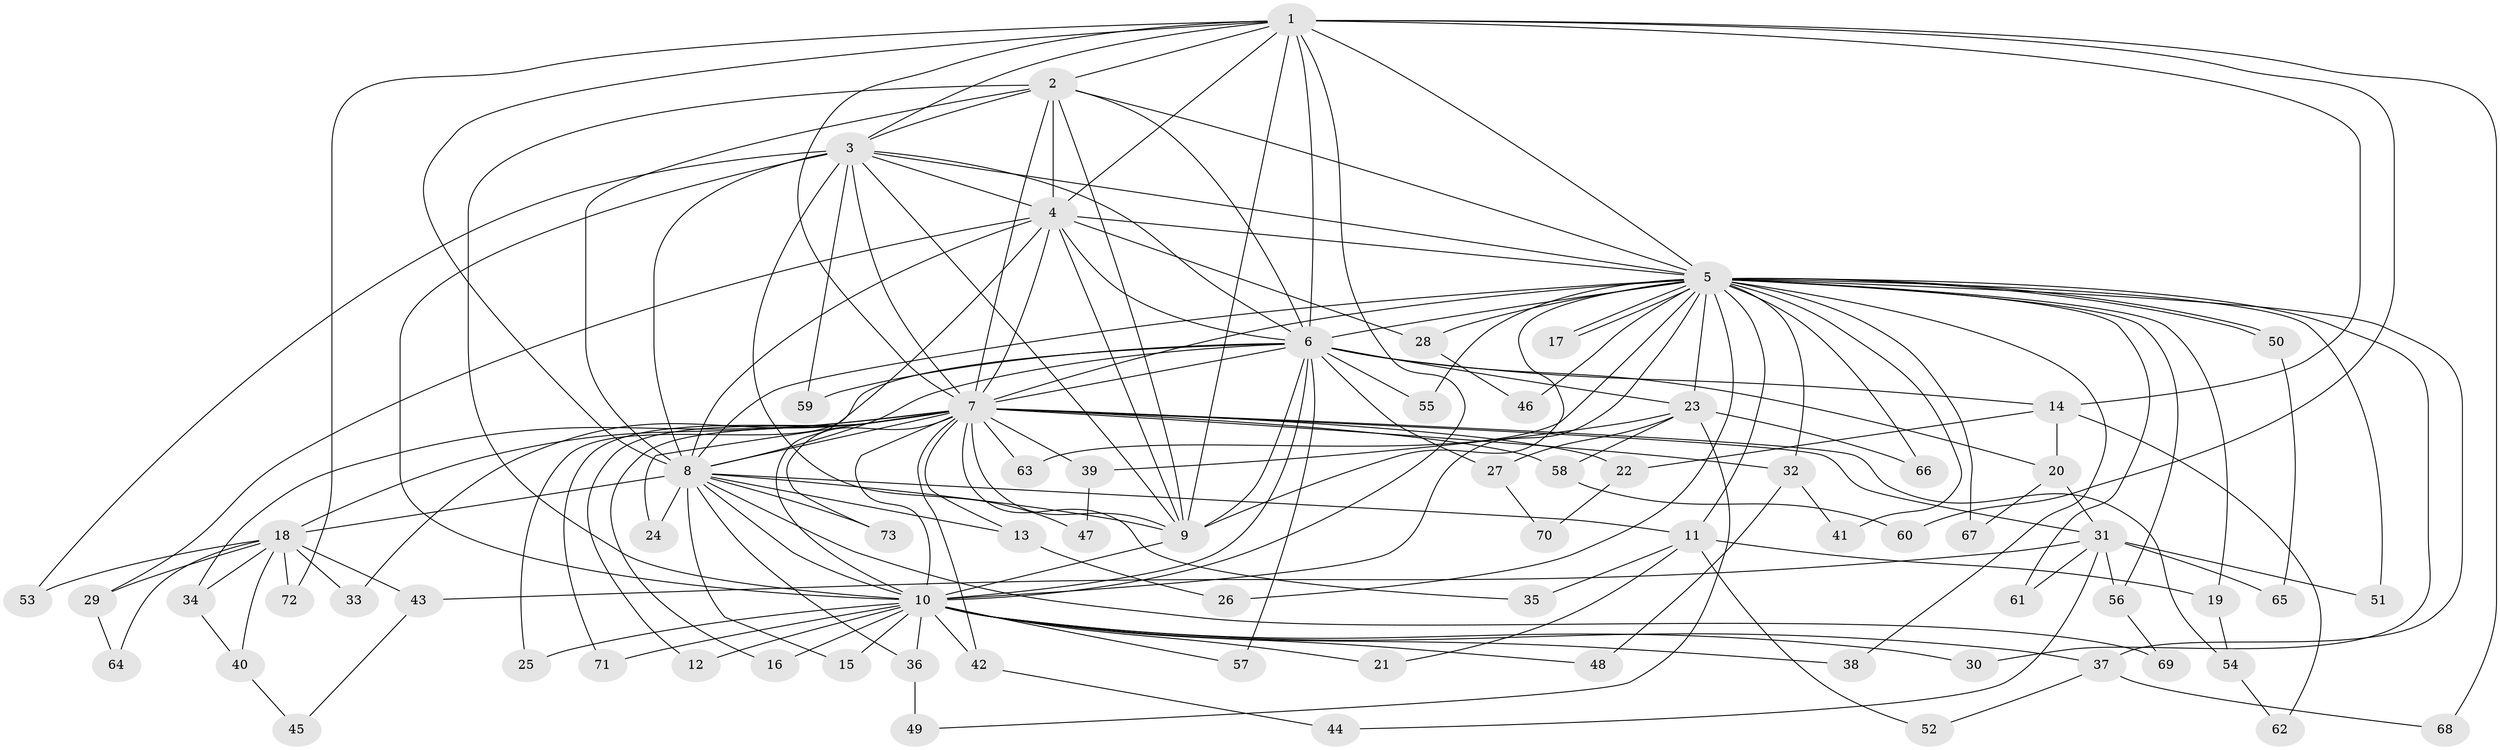 // Generated by graph-tools (version 1.1) at 2025/10/02/27/25 16:10:59]
// undirected, 73 vertices, 171 edges
graph export_dot {
graph [start="1"]
  node [color=gray90,style=filled];
  1;
  2;
  3;
  4;
  5;
  6;
  7;
  8;
  9;
  10;
  11;
  12;
  13;
  14;
  15;
  16;
  17;
  18;
  19;
  20;
  21;
  22;
  23;
  24;
  25;
  26;
  27;
  28;
  29;
  30;
  31;
  32;
  33;
  34;
  35;
  36;
  37;
  38;
  39;
  40;
  41;
  42;
  43;
  44;
  45;
  46;
  47;
  48;
  49;
  50;
  51;
  52;
  53;
  54;
  55;
  56;
  57;
  58;
  59;
  60;
  61;
  62;
  63;
  64;
  65;
  66;
  67;
  68;
  69;
  70;
  71;
  72;
  73;
  1 -- 2;
  1 -- 3;
  1 -- 4;
  1 -- 5;
  1 -- 6;
  1 -- 7;
  1 -- 8;
  1 -- 9;
  1 -- 10;
  1 -- 14;
  1 -- 60;
  1 -- 68;
  1 -- 72;
  2 -- 3;
  2 -- 4;
  2 -- 5;
  2 -- 6;
  2 -- 7;
  2 -- 8;
  2 -- 9;
  2 -- 10;
  3 -- 4;
  3 -- 5;
  3 -- 6;
  3 -- 7;
  3 -- 8;
  3 -- 9;
  3 -- 10;
  3 -- 47;
  3 -- 53;
  3 -- 59;
  4 -- 5;
  4 -- 6;
  4 -- 7;
  4 -- 8;
  4 -- 9;
  4 -- 10;
  4 -- 28;
  4 -- 29;
  5 -- 6;
  5 -- 7;
  5 -- 8;
  5 -- 9;
  5 -- 10;
  5 -- 11;
  5 -- 17;
  5 -- 17;
  5 -- 19;
  5 -- 23;
  5 -- 26;
  5 -- 28;
  5 -- 30;
  5 -- 32;
  5 -- 37;
  5 -- 38;
  5 -- 41;
  5 -- 46;
  5 -- 50;
  5 -- 50;
  5 -- 51;
  5 -- 55;
  5 -- 56;
  5 -- 61;
  5 -- 63;
  5 -- 66;
  5 -- 67;
  6 -- 7;
  6 -- 8;
  6 -- 9;
  6 -- 10;
  6 -- 14;
  6 -- 20;
  6 -- 23;
  6 -- 25;
  6 -- 27;
  6 -- 55;
  6 -- 57;
  6 -- 59;
  7 -- 8;
  7 -- 9;
  7 -- 10;
  7 -- 12;
  7 -- 13;
  7 -- 16;
  7 -- 18;
  7 -- 22;
  7 -- 24;
  7 -- 31;
  7 -- 32;
  7 -- 33;
  7 -- 34;
  7 -- 35;
  7 -- 39;
  7 -- 42;
  7 -- 54;
  7 -- 58;
  7 -- 63;
  7 -- 71;
  7 -- 73;
  8 -- 9;
  8 -- 10;
  8 -- 11;
  8 -- 13;
  8 -- 15;
  8 -- 18;
  8 -- 24;
  8 -- 36;
  8 -- 69;
  8 -- 73;
  9 -- 10;
  10 -- 12;
  10 -- 15;
  10 -- 16;
  10 -- 21;
  10 -- 25;
  10 -- 30;
  10 -- 36;
  10 -- 37;
  10 -- 38;
  10 -- 42;
  10 -- 48;
  10 -- 57;
  10 -- 71;
  11 -- 19;
  11 -- 21;
  11 -- 35;
  11 -- 52;
  13 -- 26;
  14 -- 20;
  14 -- 22;
  14 -- 62;
  18 -- 29;
  18 -- 33;
  18 -- 34;
  18 -- 40;
  18 -- 43;
  18 -- 53;
  18 -- 64;
  18 -- 72;
  19 -- 54;
  20 -- 31;
  20 -- 67;
  22 -- 70;
  23 -- 27;
  23 -- 39;
  23 -- 49;
  23 -- 58;
  23 -- 66;
  27 -- 70;
  28 -- 46;
  29 -- 64;
  31 -- 43;
  31 -- 44;
  31 -- 51;
  31 -- 56;
  31 -- 61;
  31 -- 65;
  32 -- 41;
  32 -- 48;
  34 -- 40;
  36 -- 49;
  37 -- 52;
  37 -- 68;
  39 -- 47;
  40 -- 45;
  42 -- 44;
  43 -- 45;
  50 -- 65;
  54 -- 62;
  56 -- 69;
  58 -- 60;
}
